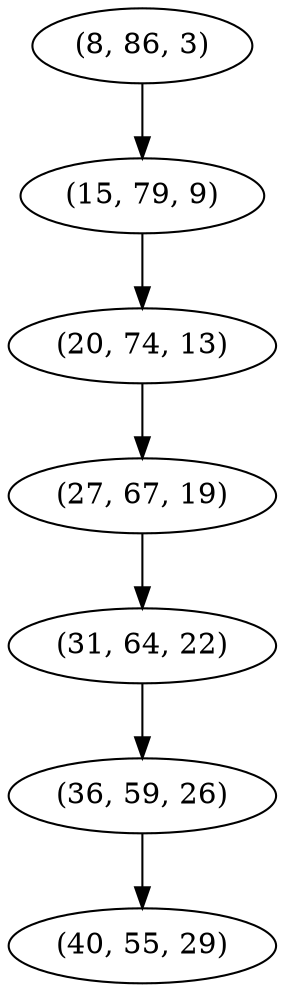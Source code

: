digraph tree {
    "(8, 86, 3)";
    "(15, 79, 9)";
    "(20, 74, 13)";
    "(27, 67, 19)";
    "(31, 64, 22)";
    "(36, 59, 26)";
    "(40, 55, 29)";
    "(8, 86, 3)" -> "(15, 79, 9)";
    "(15, 79, 9)" -> "(20, 74, 13)";
    "(20, 74, 13)" -> "(27, 67, 19)";
    "(27, 67, 19)" -> "(31, 64, 22)";
    "(31, 64, 22)" -> "(36, 59, 26)";
    "(36, 59, 26)" -> "(40, 55, 29)";
}
